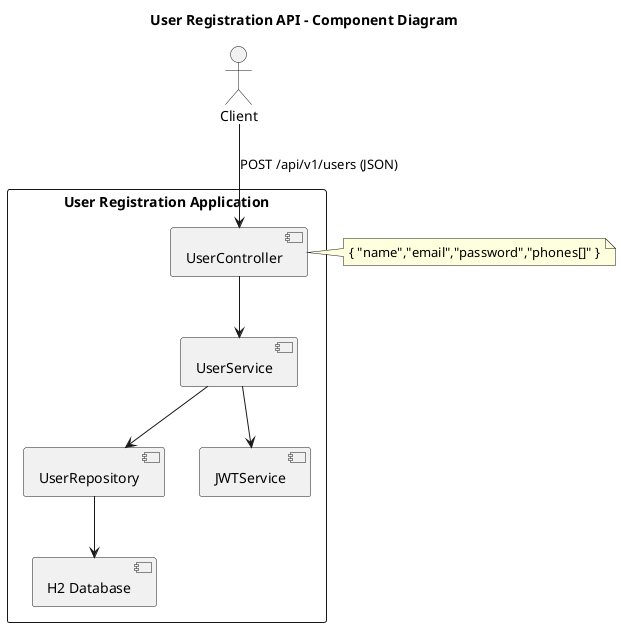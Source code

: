 @startuml
title User Registration API - Component Diagram

actor Client

rectangle "User Registration Application" {
  [UserController] --> [UserService]
  [UserService] --> [UserRepository]
  [UserService] --> [JWTService]
  [UserRepository] --> [H2 Database]
}

Client --> [UserController] : POST /api/v1/users (JSON)

note right of [UserController]
{ "name","email","password","phones[]" }
end note
@enduml
